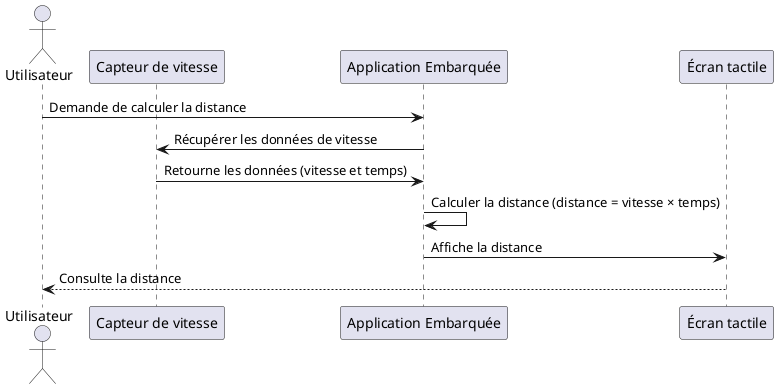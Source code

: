 @startuml trotinnetteDistance
actor Utilisateur
participant "Capteur de vitesse" as Capteur
participant "Application Embarquée" as App
participant "Écran tactile" as Ecran

Utilisateur -> App : Demande de calculer la distance
App -> Capteur : Récupérer les données de vitesse
Capteur -> App : Retourne les données (vitesse et temps)
App -> App : Calculer la distance (distance = vitesse × temps)
App -> Ecran : Affiche la distance
Utilisateur <-- Ecran : Consulte la distance
@enduml
